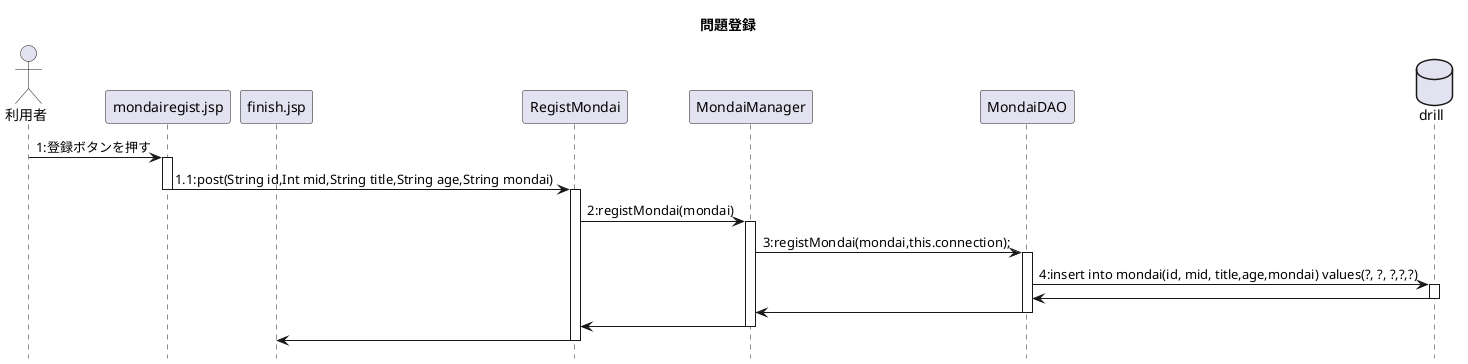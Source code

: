 @startuml .
title 問題登録
hide footbox
'これで囲むとコメントをかけます'

'登場するオブジェクトを宣言 as でpuファイル上の略称を設定'
actor 利用者 as actor
participant mondairegist.jsp as start
participant finish.jsp as finish
participant RegistMondai as controller
participant MondaiManager as service
participant MondaiDAO as dao
database drill as informations

'やじるしを記述'
actor -> start : 1:登録ボタンを押す
'矢印の先端から四角をactivateで生成'
activate start

'矢印を発生'
start -> controller : 1.1:post(String id,Int mid,String title,String age,String mondai) 
'矢印の根本=四角の終了をdeactivateで記述'
deactivate start
activate controller


controller -> service : 2:registMondai(mondai)
activate service

'メソッド名はCamelCaseで基本書きます'
service -> dao : 3:registMondai(mondai,this.connection);
activate dao

dao -> informations : 4:insert into mondai(id, mid, title,age,mondai) values(?, ?, ?,?,?)

activate informations
informations -> dao
deactivate informations
'戻りの場合はdeactivateが根本側になるのに注意'
dao -> service : 
deactivate dao

service -> controller : 
deactivate service


controller -> finish : 
deactivate controller


@enduml
Footer
© 2022 GitHub, Inc.
Footer navigation